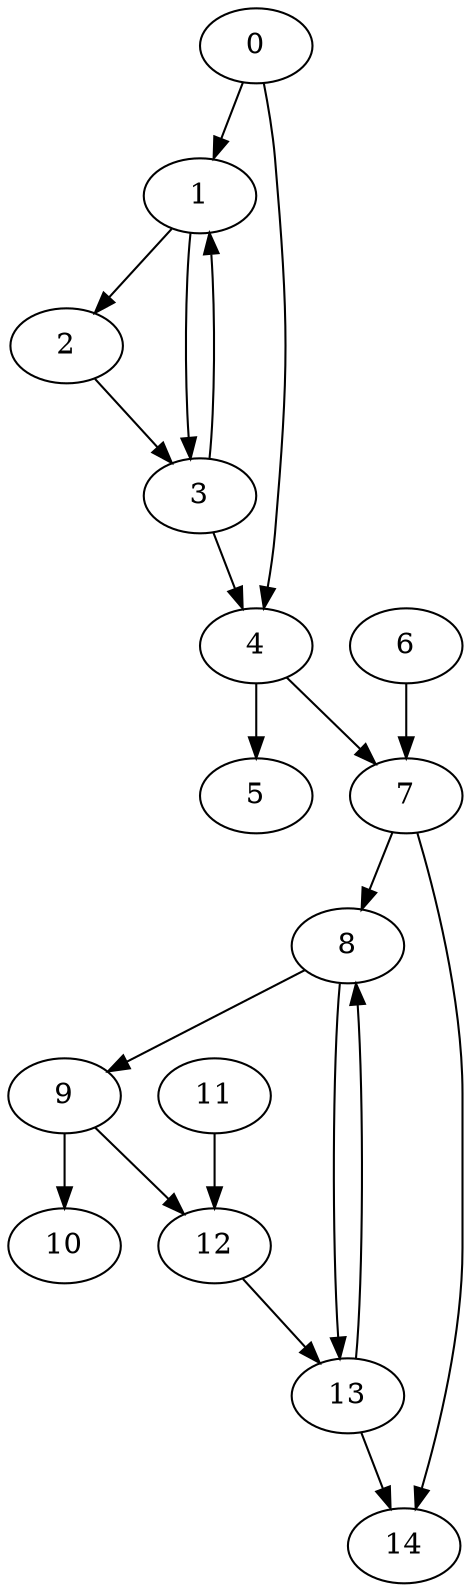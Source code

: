 digraph {
	0
	1
	2
	3
	4
	5
	6
	7
	8
	9
	10
	11
	12
	13
	14
	1 -> 3
	2 -> 3
	8 -> 13
	12 -> 13
	1 -> 2
	4 -> 5
	7 -> 8
	13 -> 8
	11 -> 12
	9 -> 12
	7 -> 14
	13 -> 14
	0 -> 1
	3 -> 1
	0 -> 4
	3 -> 4
	6 -> 7
	4 -> 7
	8 -> 9
	9 -> 10
}
